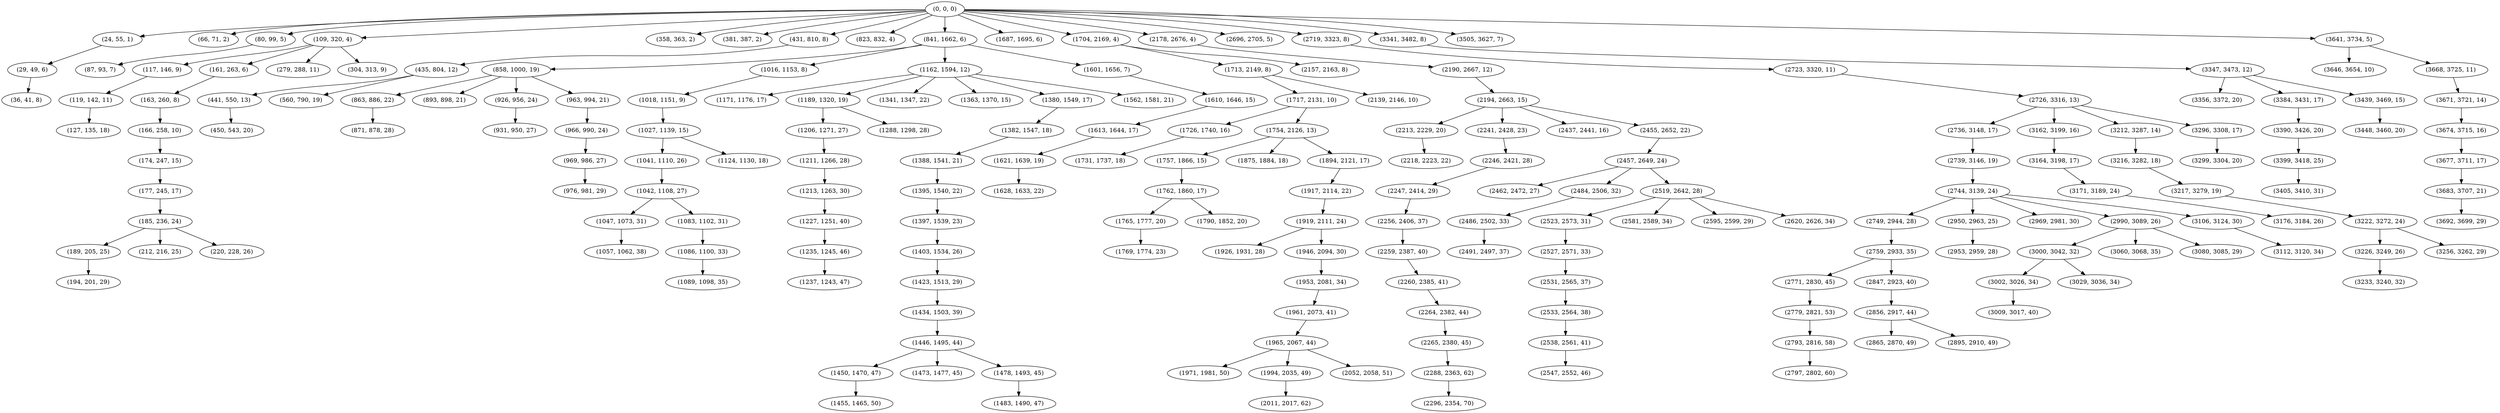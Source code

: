 digraph tree {
    "(0, 0, 0)";
    "(24, 55, 1)";
    "(29, 49, 6)";
    "(36, 41, 8)";
    "(66, 71, 2)";
    "(80, 99, 5)";
    "(87, 93, 7)";
    "(109, 320, 4)";
    "(117, 146, 9)";
    "(119, 142, 11)";
    "(127, 135, 18)";
    "(161, 263, 6)";
    "(163, 260, 8)";
    "(166, 258, 10)";
    "(174, 247, 15)";
    "(177, 245, 17)";
    "(185, 236, 24)";
    "(189, 205, 25)";
    "(194, 201, 29)";
    "(212, 216, 25)";
    "(220, 228, 26)";
    "(279, 288, 11)";
    "(304, 313, 9)";
    "(358, 363, 2)";
    "(381, 387, 2)";
    "(431, 810, 8)";
    "(435, 804, 12)";
    "(441, 550, 13)";
    "(450, 543, 20)";
    "(560, 790, 19)";
    "(823, 832, 4)";
    "(841, 1662, 6)";
    "(858, 1000, 19)";
    "(863, 886, 22)";
    "(871, 878, 28)";
    "(893, 898, 21)";
    "(926, 956, 24)";
    "(931, 950, 27)";
    "(963, 994, 21)";
    "(966, 990, 24)";
    "(969, 986, 27)";
    "(976, 981, 29)";
    "(1016, 1153, 8)";
    "(1018, 1151, 9)";
    "(1027, 1139, 15)";
    "(1041, 1110, 26)";
    "(1042, 1108, 27)";
    "(1047, 1073, 31)";
    "(1057, 1062, 38)";
    "(1083, 1102, 31)";
    "(1086, 1100, 33)";
    "(1089, 1098, 35)";
    "(1124, 1130, 18)";
    "(1162, 1594, 12)";
    "(1171, 1176, 17)";
    "(1189, 1320, 19)";
    "(1206, 1271, 27)";
    "(1211, 1266, 28)";
    "(1213, 1263, 30)";
    "(1227, 1251, 40)";
    "(1235, 1245, 46)";
    "(1237, 1243, 47)";
    "(1288, 1298, 28)";
    "(1341, 1347, 22)";
    "(1363, 1370, 15)";
    "(1380, 1549, 17)";
    "(1382, 1547, 18)";
    "(1388, 1541, 21)";
    "(1395, 1540, 22)";
    "(1397, 1539, 23)";
    "(1403, 1534, 26)";
    "(1423, 1513, 29)";
    "(1434, 1503, 39)";
    "(1446, 1495, 44)";
    "(1450, 1470, 47)";
    "(1455, 1465, 50)";
    "(1473, 1477, 45)";
    "(1478, 1493, 45)";
    "(1483, 1490, 47)";
    "(1562, 1581, 21)";
    "(1601, 1656, 7)";
    "(1610, 1646, 15)";
    "(1613, 1644, 17)";
    "(1621, 1639, 19)";
    "(1628, 1633, 22)";
    "(1687, 1695, 6)";
    "(1704, 2169, 4)";
    "(1713, 2149, 8)";
    "(1717, 2131, 10)";
    "(1726, 1740, 16)";
    "(1731, 1737, 18)";
    "(1754, 2126, 13)";
    "(1757, 1866, 15)";
    "(1762, 1860, 17)";
    "(1765, 1777, 20)";
    "(1769, 1774, 23)";
    "(1790, 1852, 20)";
    "(1875, 1884, 18)";
    "(1894, 2121, 17)";
    "(1917, 2114, 22)";
    "(1919, 2111, 24)";
    "(1926, 1931, 28)";
    "(1946, 2094, 30)";
    "(1953, 2081, 34)";
    "(1961, 2073, 41)";
    "(1965, 2067, 44)";
    "(1971, 1981, 50)";
    "(1994, 2035, 49)";
    "(2011, 2017, 62)";
    "(2052, 2058, 51)";
    "(2139, 2146, 10)";
    "(2157, 2163, 8)";
    "(2178, 2676, 4)";
    "(2190, 2667, 12)";
    "(2194, 2663, 15)";
    "(2213, 2229, 20)";
    "(2218, 2223, 22)";
    "(2241, 2428, 23)";
    "(2246, 2421, 28)";
    "(2247, 2414, 29)";
    "(2256, 2406, 37)";
    "(2259, 2387, 40)";
    "(2260, 2385, 41)";
    "(2264, 2382, 44)";
    "(2265, 2380, 45)";
    "(2288, 2363, 62)";
    "(2296, 2354, 70)";
    "(2437, 2441, 16)";
    "(2455, 2652, 22)";
    "(2457, 2649, 24)";
    "(2462, 2472, 27)";
    "(2484, 2506, 32)";
    "(2486, 2502, 33)";
    "(2491, 2497, 37)";
    "(2519, 2642, 28)";
    "(2523, 2573, 31)";
    "(2527, 2571, 33)";
    "(2531, 2565, 37)";
    "(2533, 2564, 38)";
    "(2538, 2561, 41)";
    "(2547, 2552, 46)";
    "(2581, 2589, 34)";
    "(2595, 2599, 29)";
    "(2620, 2626, 34)";
    "(2696, 2705, 5)";
    "(2719, 3323, 8)";
    "(2723, 3320, 11)";
    "(2726, 3316, 13)";
    "(2736, 3148, 17)";
    "(2739, 3146, 19)";
    "(2744, 3139, 24)";
    "(2749, 2944, 28)";
    "(2759, 2933, 35)";
    "(2771, 2830, 45)";
    "(2779, 2821, 53)";
    "(2793, 2816, 58)";
    "(2797, 2802, 60)";
    "(2847, 2923, 40)";
    "(2856, 2917, 44)";
    "(2865, 2870, 49)";
    "(2895, 2910, 49)";
    "(2950, 2963, 25)";
    "(2953, 2959, 28)";
    "(2969, 2981, 30)";
    "(2990, 3089, 26)";
    "(3000, 3042, 32)";
    "(3002, 3026, 34)";
    "(3009, 3017, 40)";
    "(3029, 3036, 34)";
    "(3060, 3068, 35)";
    "(3080, 3085, 29)";
    "(3106, 3124, 30)";
    "(3112, 3120, 34)";
    "(3162, 3199, 16)";
    "(3164, 3198, 17)";
    "(3171, 3189, 24)";
    "(3176, 3184, 26)";
    "(3212, 3287, 14)";
    "(3216, 3282, 18)";
    "(3217, 3279, 19)";
    "(3222, 3272, 24)";
    "(3226, 3249, 26)";
    "(3233, 3240, 32)";
    "(3256, 3262, 29)";
    "(3296, 3308, 17)";
    "(3299, 3304, 20)";
    "(3341, 3482, 8)";
    "(3347, 3473, 12)";
    "(3356, 3372, 20)";
    "(3384, 3431, 17)";
    "(3390, 3426, 20)";
    "(3399, 3418, 25)";
    "(3405, 3410, 31)";
    "(3439, 3469, 15)";
    "(3448, 3460, 20)";
    "(3505, 3627, 7)";
    "(3641, 3734, 5)";
    "(3646, 3654, 10)";
    "(3668, 3725, 11)";
    "(3671, 3721, 14)";
    "(3674, 3715, 16)";
    "(3677, 3711, 17)";
    "(3683, 3707, 21)";
    "(3692, 3699, 29)";
    "(0, 0, 0)" -> "(24, 55, 1)";
    "(0, 0, 0)" -> "(66, 71, 2)";
    "(0, 0, 0)" -> "(80, 99, 5)";
    "(0, 0, 0)" -> "(109, 320, 4)";
    "(0, 0, 0)" -> "(358, 363, 2)";
    "(0, 0, 0)" -> "(381, 387, 2)";
    "(0, 0, 0)" -> "(431, 810, 8)";
    "(0, 0, 0)" -> "(823, 832, 4)";
    "(0, 0, 0)" -> "(841, 1662, 6)";
    "(0, 0, 0)" -> "(1687, 1695, 6)";
    "(0, 0, 0)" -> "(1704, 2169, 4)";
    "(0, 0, 0)" -> "(2178, 2676, 4)";
    "(0, 0, 0)" -> "(2696, 2705, 5)";
    "(0, 0, 0)" -> "(2719, 3323, 8)";
    "(0, 0, 0)" -> "(3341, 3482, 8)";
    "(0, 0, 0)" -> "(3505, 3627, 7)";
    "(0, 0, 0)" -> "(3641, 3734, 5)";
    "(24, 55, 1)" -> "(29, 49, 6)";
    "(29, 49, 6)" -> "(36, 41, 8)";
    "(80, 99, 5)" -> "(87, 93, 7)";
    "(109, 320, 4)" -> "(117, 146, 9)";
    "(109, 320, 4)" -> "(161, 263, 6)";
    "(109, 320, 4)" -> "(279, 288, 11)";
    "(109, 320, 4)" -> "(304, 313, 9)";
    "(117, 146, 9)" -> "(119, 142, 11)";
    "(119, 142, 11)" -> "(127, 135, 18)";
    "(161, 263, 6)" -> "(163, 260, 8)";
    "(163, 260, 8)" -> "(166, 258, 10)";
    "(166, 258, 10)" -> "(174, 247, 15)";
    "(174, 247, 15)" -> "(177, 245, 17)";
    "(177, 245, 17)" -> "(185, 236, 24)";
    "(185, 236, 24)" -> "(189, 205, 25)";
    "(185, 236, 24)" -> "(212, 216, 25)";
    "(185, 236, 24)" -> "(220, 228, 26)";
    "(189, 205, 25)" -> "(194, 201, 29)";
    "(431, 810, 8)" -> "(435, 804, 12)";
    "(435, 804, 12)" -> "(441, 550, 13)";
    "(435, 804, 12)" -> "(560, 790, 19)";
    "(441, 550, 13)" -> "(450, 543, 20)";
    "(841, 1662, 6)" -> "(858, 1000, 19)";
    "(841, 1662, 6)" -> "(1016, 1153, 8)";
    "(841, 1662, 6)" -> "(1162, 1594, 12)";
    "(841, 1662, 6)" -> "(1601, 1656, 7)";
    "(858, 1000, 19)" -> "(863, 886, 22)";
    "(858, 1000, 19)" -> "(893, 898, 21)";
    "(858, 1000, 19)" -> "(926, 956, 24)";
    "(858, 1000, 19)" -> "(963, 994, 21)";
    "(863, 886, 22)" -> "(871, 878, 28)";
    "(926, 956, 24)" -> "(931, 950, 27)";
    "(963, 994, 21)" -> "(966, 990, 24)";
    "(966, 990, 24)" -> "(969, 986, 27)";
    "(969, 986, 27)" -> "(976, 981, 29)";
    "(1016, 1153, 8)" -> "(1018, 1151, 9)";
    "(1018, 1151, 9)" -> "(1027, 1139, 15)";
    "(1027, 1139, 15)" -> "(1041, 1110, 26)";
    "(1027, 1139, 15)" -> "(1124, 1130, 18)";
    "(1041, 1110, 26)" -> "(1042, 1108, 27)";
    "(1042, 1108, 27)" -> "(1047, 1073, 31)";
    "(1042, 1108, 27)" -> "(1083, 1102, 31)";
    "(1047, 1073, 31)" -> "(1057, 1062, 38)";
    "(1083, 1102, 31)" -> "(1086, 1100, 33)";
    "(1086, 1100, 33)" -> "(1089, 1098, 35)";
    "(1162, 1594, 12)" -> "(1171, 1176, 17)";
    "(1162, 1594, 12)" -> "(1189, 1320, 19)";
    "(1162, 1594, 12)" -> "(1341, 1347, 22)";
    "(1162, 1594, 12)" -> "(1363, 1370, 15)";
    "(1162, 1594, 12)" -> "(1380, 1549, 17)";
    "(1162, 1594, 12)" -> "(1562, 1581, 21)";
    "(1189, 1320, 19)" -> "(1206, 1271, 27)";
    "(1189, 1320, 19)" -> "(1288, 1298, 28)";
    "(1206, 1271, 27)" -> "(1211, 1266, 28)";
    "(1211, 1266, 28)" -> "(1213, 1263, 30)";
    "(1213, 1263, 30)" -> "(1227, 1251, 40)";
    "(1227, 1251, 40)" -> "(1235, 1245, 46)";
    "(1235, 1245, 46)" -> "(1237, 1243, 47)";
    "(1380, 1549, 17)" -> "(1382, 1547, 18)";
    "(1382, 1547, 18)" -> "(1388, 1541, 21)";
    "(1388, 1541, 21)" -> "(1395, 1540, 22)";
    "(1395, 1540, 22)" -> "(1397, 1539, 23)";
    "(1397, 1539, 23)" -> "(1403, 1534, 26)";
    "(1403, 1534, 26)" -> "(1423, 1513, 29)";
    "(1423, 1513, 29)" -> "(1434, 1503, 39)";
    "(1434, 1503, 39)" -> "(1446, 1495, 44)";
    "(1446, 1495, 44)" -> "(1450, 1470, 47)";
    "(1446, 1495, 44)" -> "(1473, 1477, 45)";
    "(1446, 1495, 44)" -> "(1478, 1493, 45)";
    "(1450, 1470, 47)" -> "(1455, 1465, 50)";
    "(1478, 1493, 45)" -> "(1483, 1490, 47)";
    "(1601, 1656, 7)" -> "(1610, 1646, 15)";
    "(1610, 1646, 15)" -> "(1613, 1644, 17)";
    "(1613, 1644, 17)" -> "(1621, 1639, 19)";
    "(1621, 1639, 19)" -> "(1628, 1633, 22)";
    "(1704, 2169, 4)" -> "(1713, 2149, 8)";
    "(1704, 2169, 4)" -> "(2157, 2163, 8)";
    "(1713, 2149, 8)" -> "(1717, 2131, 10)";
    "(1713, 2149, 8)" -> "(2139, 2146, 10)";
    "(1717, 2131, 10)" -> "(1726, 1740, 16)";
    "(1717, 2131, 10)" -> "(1754, 2126, 13)";
    "(1726, 1740, 16)" -> "(1731, 1737, 18)";
    "(1754, 2126, 13)" -> "(1757, 1866, 15)";
    "(1754, 2126, 13)" -> "(1875, 1884, 18)";
    "(1754, 2126, 13)" -> "(1894, 2121, 17)";
    "(1757, 1866, 15)" -> "(1762, 1860, 17)";
    "(1762, 1860, 17)" -> "(1765, 1777, 20)";
    "(1762, 1860, 17)" -> "(1790, 1852, 20)";
    "(1765, 1777, 20)" -> "(1769, 1774, 23)";
    "(1894, 2121, 17)" -> "(1917, 2114, 22)";
    "(1917, 2114, 22)" -> "(1919, 2111, 24)";
    "(1919, 2111, 24)" -> "(1926, 1931, 28)";
    "(1919, 2111, 24)" -> "(1946, 2094, 30)";
    "(1946, 2094, 30)" -> "(1953, 2081, 34)";
    "(1953, 2081, 34)" -> "(1961, 2073, 41)";
    "(1961, 2073, 41)" -> "(1965, 2067, 44)";
    "(1965, 2067, 44)" -> "(1971, 1981, 50)";
    "(1965, 2067, 44)" -> "(1994, 2035, 49)";
    "(1965, 2067, 44)" -> "(2052, 2058, 51)";
    "(1994, 2035, 49)" -> "(2011, 2017, 62)";
    "(2178, 2676, 4)" -> "(2190, 2667, 12)";
    "(2190, 2667, 12)" -> "(2194, 2663, 15)";
    "(2194, 2663, 15)" -> "(2213, 2229, 20)";
    "(2194, 2663, 15)" -> "(2241, 2428, 23)";
    "(2194, 2663, 15)" -> "(2437, 2441, 16)";
    "(2194, 2663, 15)" -> "(2455, 2652, 22)";
    "(2213, 2229, 20)" -> "(2218, 2223, 22)";
    "(2241, 2428, 23)" -> "(2246, 2421, 28)";
    "(2246, 2421, 28)" -> "(2247, 2414, 29)";
    "(2247, 2414, 29)" -> "(2256, 2406, 37)";
    "(2256, 2406, 37)" -> "(2259, 2387, 40)";
    "(2259, 2387, 40)" -> "(2260, 2385, 41)";
    "(2260, 2385, 41)" -> "(2264, 2382, 44)";
    "(2264, 2382, 44)" -> "(2265, 2380, 45)";
    "(2265, 2380, 45)" -> "(2288, 2363, 62)";
    "(2288, 2363, 62)" -> "(2296, 2354, 70)";
    "(2455, 2652, 22)" -> "(2457, 2649, 24)";
    "(2457, 2649, 24)" -> "(2462, 2472, 27)";
    "(2457, 2649, 24)" -> "(2484, 2506, 32)";
    "(2457, 2649, 24)" -> "(2519, 2642, 28)";
    "(2484, 2506, 32)" -> "(2486, 2502, 33)";
    "(2486, 2502, 33)" -> "(2491, 2497, 37)";
    "(2519, 2642, 28)" -> "(2523, 2573, 31)";
    "(2519, 2642, 28)" -> "(2581, 2589, 34)";
    "(2519, 2642, 28)" -> "(2595, 2599, 29)";
    "(2519, 2642, 28)" -> "(2620, 2626, 34)";
    "(2523, 2573, 31)" -> "(2527, 2571, 33)";
    "(2527, 2571, 33)" -> "(2531, 2565, 37)";
    "(2531, 2565, 37)" -> "(2533, 2564, 38)";
    "(2533, 2564, 38)" -> "(2538, 2561, 41)";
    "(2538, 2561, 41)" -> "(2547, 2552, 46)";
    "(2719, 3323, 8)" -> "(2723, 3320, 11)";
    "(2723, 3320, 11)" -> "(2726, 3316, 13)";
    "(2726, 3316, 13)" -> "(2736, 3148, 17)";
    "(2726, 3316, 13)" -> "(3162, 3199, 16)";
    "(2726, 3316, 13)" -> "(3212, 3287, 14)";
    "(2726, 3316, 13)" -> "(3296, 3308, 17)";
    "(2736, 3148, 17)" -> "(2739, 3146, 19)";
    "(2739, 3146, 19)" -> "(2744, 3139, 24)";
    "(2744, 3139, 24)" -> "(2749, 2944, 28)";
    "(2744, 3139, 24)" -> "(2950, 2963, 25)";
    "(2744, 3139, 24)" -> "(2969, 2981, 30)";
    "(2744, 3139, 24)" -> "(2990, 3089, 26)";
    "(2744, 3139, 24)" -> "(3106, 3124, 30)";
    "(2749, 2944, 28)" -> "(2759, 2933, 35)";
    "(2759, 2933, 35)" -> "(2771, 2830, 45)";
    "(2759, 2933, 35)" -> "(2847, 2923, 40)";
    "(2771, 2830, 45)" -> "(2779, 2821, 53)";
    "(2779, 2821, 53)" -> "(2793, 2816, 58)";
    "(2793, 2816, 58)" -> "(2797, 2802, 60)";
    "(2847, 2923, 40)" -> "(2856, 2917, 44)";
    "(2856, 2917, 44)" -> "(2865, 2870, 49)";
    "(2856, 2917, 44)" -> "(2895, 2910, 49)";
    "(2950, 2963, 25)" -> "(2953, 2959, 28)";
    "(2990, 3089, 26)" -> "(3000, 3042, 32)";
    "(2990, 3089, 26)" -> "(3060, 3068, 35)";
    "(2990, 3089, 26)" -> "(3080, 3085, 29)";
    "(3000, 3042, 32)" -> "(3002, 3026, 34)";
    "(3000, 3042, 32)" -> "(3029, 3036, 34)";
    "(3002, 3026, 34)" -> "(3009, 3017, 40)";
    "(3106, 3124, 30)" -> "(3112, 3120, 34)";
    "(3162, 3199, 16)" -> "(3164, 3198, 17)";
    "(3164, 3198, 17)" -> "(3171, 3189, 24)";
    "(3171, 3189, 24)" -> "(3176, 3184, 26)";
    "(3212, 3287, 14)" -> "(3216, 3282, 18)";
    "(3216, 3282, 18)" -> "(3217, 3279, 19)";
    "(3217, 3279, 19)" -> "(3222, 3272, 24)";
    "(3222, 3272, 24)" -> "(3226, 3249, 26)";
    "(3222, 3272, 24)" -> "(3256, 3262, 29)";
    "(3226, 3249, 26)" -> "(3233, 3240, 32)";
    "(3296, 3308, 17)" -> "(3299, 3304, 20)";
    "(3341, 3482, 8)" -> "(3347, 3473, 12)";
    "(3347, 3473, 12)" -> "(3356, 3372, 20)";
    "(3347, 3473, 12)" -> "(3384, 3431, 17)";
    "(3347, 3473, 12)" -> "(3439, 3469, 15)";
    "(3384, 3431, 17)" -> "(3390, 3426, 20)";
    "(3390, 3426, 20)" -> "(3399, 3418, 25)";
    "(3399, 3418, 25)" -> "(3405, 3410, 31)";
    "(3439, 3469, 15)" -> "(3448, 3460, 20)";
    "(3641, 3734, 5)" -> "(3646, 3654, 10)";
    "(3641, 3734, 5)" -> "(3668, 3725, 11)";
    "(3668, 3725, 11)" -> "(3671, 3721, 14)";
    "(3671, 3721, 14)" -> "(3674, 3715, 16)";
    "(3674, 3715, 16)" -> "(3677, 3711, 17)";
    "(3677, 3711, 17)" -> "(3683, 3707, 21)";
    "(3683, 3707, 21)" -> "(3692, 3699, 29)";
}
